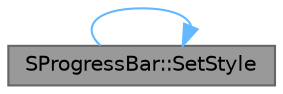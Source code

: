 digraph "SProgressBar::SetStyle"
{
 // INTERACTIVE_SVG=YES
 // LATEX_PDF_SIZE
  bgcolor="transparent";
  edge [fontname=Helvetica,fontsize=10,labelfontname=Helvetica,labelfontsize=10];
  node [fontname=Helvetica,fontsize=10,shape=box,height=0.2,width=0.4];
  rankdir="LR";
  Node1 [id="Node000001",label="SProgressBar::SetStyle",height=0.2,width=0.4,color="gray40", fillcolor="grey60", style="filled", fontcolor="black",tooltip="See attribute Style."];
  Node1 -> Node1 [id="edge1_Node000001_Node000001",color="steelblue1",style="solid",tooltip=" "];
}
